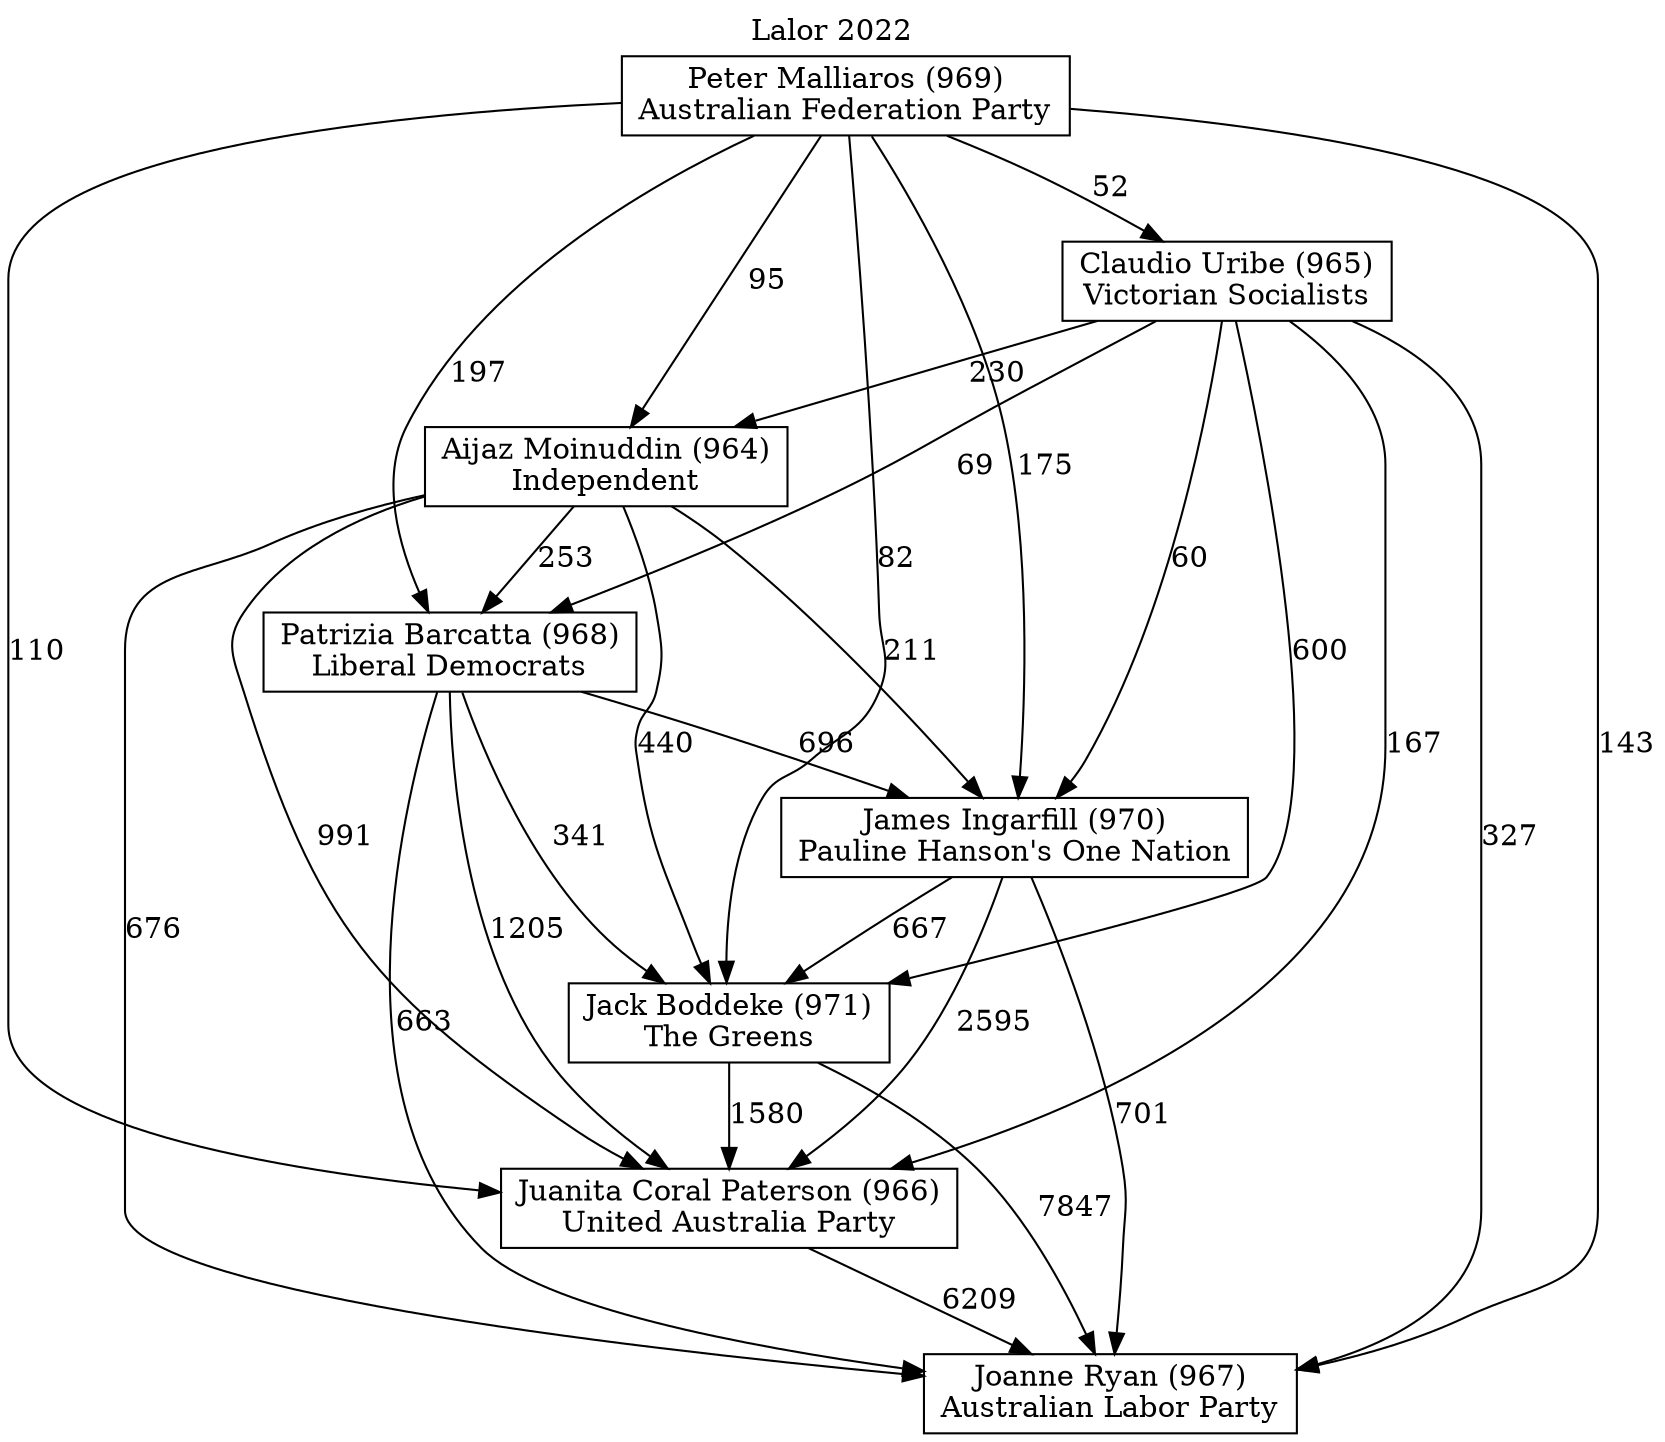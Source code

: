 // House preference flow
digraph "Joanne Ryan (967)_Lalor_2022" {
	graph [label="Lalor 2022" labelloc=t mclimit=10]
	node [shape=box]
	"Joanne Ryan (967)" [label="Joanne Ryan (967)
Australian Labor Party"]
	"Patrizia Barcatta (968)" [label="Patrizia Barcatta (968)
Liberal Democrats"]
	"James Ingarfill (970)" [label="James Ingarfill (970)
Pauline Hanson's One Nation"]
	"Peter Malliaros (969)" [label="Peter Malliaros (969)
Australian Federation Party"]
	"Jack Boddeke (971)" [label="Jack Boddeke (971)
The Greens"]
	"Juanita Coral Paterson (966)" [label="Juanita Coral Paterson (966)
United Australia Party"]
	"Aijaz Moinuddin (964)" [label="Aijaz Moinuddin (964)
Independent"]
	"Claudio Uribe (965)" [label="Claudio Uribe (965)
Victorian Socialists"]
	"Aijaz Moinuddin (964)" -> "James Ingarfill (970)" [label=211]
	"Peter Malliaros (969)" -> "Jack Boddeke (971)" [label=82]
	"Juanita Coral Paterson (966)" -> "Joanne Ryan (967)" [label=6209]
	"Jack Boddeke (971)" -> "Juanita Coral Paterson (966)" [label=1580]
	"Aijaz Moinuddin (964)" -> "Jack Boddeke (971)" [label=440]
	"James Ingarfill (970)" -> "Juanita Coral Paterson (966)" [label=2595]
	"Peter Malliaros (969)" -> "James Ingarfill (970)" [label=175]
	"Claudio Uribe (965)" -> "Aijaz Moinuddin (964)" [label=230]
	"Peter Malliaros (969)" -> "Patrizia Barcatta (968)" [label=197]
	"Claudio Uribe (965)" -> "Patrizia Barcatta (968)" [label=69]
	"Claudio Uribe (965)" -> "Joanne Ryan (967)" [label=327]
	"Peter Malliaros (969)" -> "Aijaz Moinuddin (964)" [label=95]
	"Aijaz Moinuddin (964)" -> "Patrizia Barcatta (968)" [label=253]
	"James Ingarfill (970)" -> "Joanne Ryan (967)" [label=701]
	"James Ingarfill (970)" -> "Jack Boddeke (971)" [label=667]
	"Patrizia Barcatta (968)" -> "Jack Boddeke (971)" [label=341]
	"Claudio Uribe (965)" -> "Juanita Coral Paterson (966)" [label=167]
	"Patrizia Barcatta (968)" -> "Juanita Coral Paterson (966)" [label=1205]
	"Patrizia Barcatta (968)" -> "Joanne Ryan (967)" [label=663]
	"Claudio Uribe (965)" -> "James Ingarfill (970)" [label=60]
	"Aijaz Moinuddin (964)" -> "Juanita Coral Paterson (966)" [label=991]
	"Peter Malliaros (969)" -> "Claudio Uribe (965)" [label=52]
	"Peter Malliaros (969)" -> "Juanita Coral Paterson (966)" [label=110]
	"Aijaz Moinuddin (964)" -> "Joanne Ryan (967)" [label=676]
	"Jack Boddeke (971)" -> "Joanne Ryan (967)" [label=7847]
	"Peter Malliaros (969)" -> "Joanne Ryan (967)" [label=143]
	"Patrizia Barcatta (968)" -> "James Ingarfill (970)" [label=696]
	"Claudio Uribe (965)" -> "Jack Boddeke (971)" [label=600]
}
